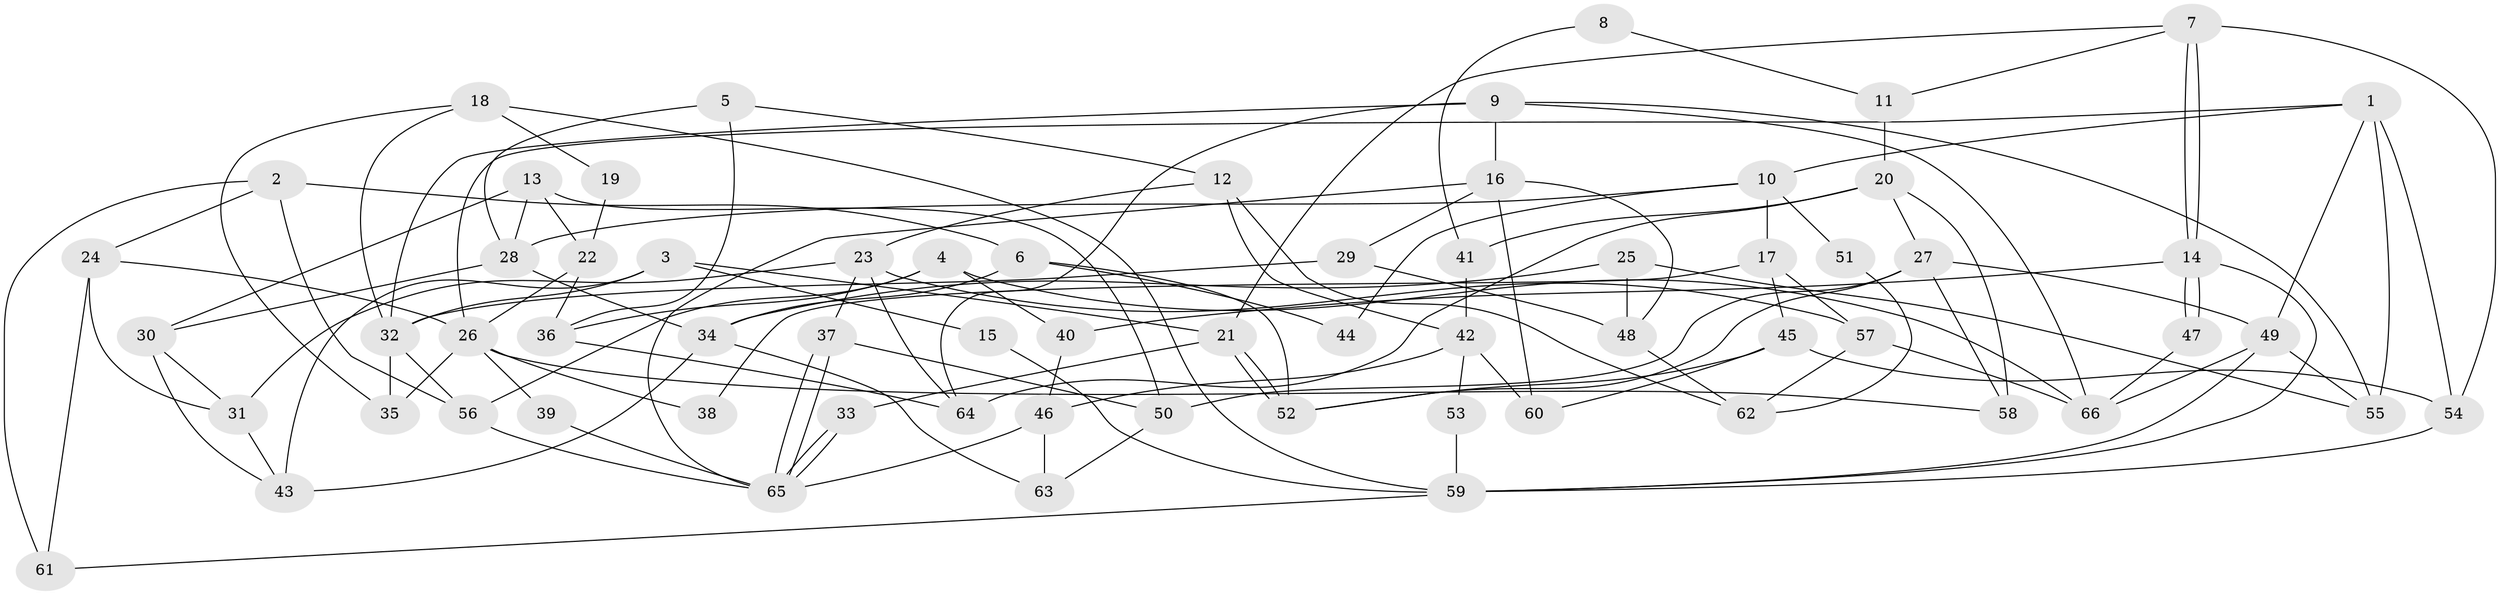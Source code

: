 // coarse degree distribution, {11: 0.06060606060606061, 6: 0.15151515151515152, 9: 0.06060606060606061, 4: 0.24242424242424243, 3: 0.12121212121212122, 8: 0.06060606060606061, 2: 0.18181818181818182, 5: 0.06060606060606061, 7: 0.06060606060606061}
// Generated by graph-tools (version 1.1) at 2025/50/03/04/25 22:50:50]
// undirected, 66 vertices, 132 edges
graph export_dot {
  node [color=gray90,style=filled];
  1;
  2;
  3;
  4;
  5;
  6;
  7;
  8;
  9;
  10;
  11;
  12;
  13;
  14;
  15;
  16;
  17;
  18;
  19;
  20;
  21;
  22;
  23;
  24;
  25;
  26;
  27;
  28;
  29;
  30;
  31;
  32;
  33;
  34;
  35;
  36;
  37;
  38;
  39;
  40;
  41;
  42;
  43;
  44;
  45;
  46;
  47;
  48;
  49;
  50;
  51;
  52;
  53;
  54;
  55;
  56;
  57;
  58;
  59;
  60;
  61;
  62;
  63;
  64;
  65;
  66;
  1 -- 49;
  1 -- 10;
  1 -- 26;
  1 -- 54;
  1 -- 55;
  2 -- 24;
  2 -- 56;
  2 -- 6;
  2 -- 61;
  3 -- 43;
  3 -- 21;
  3 -- 15;
  3 -- 32;
  4 -- 40;
  4 -- 56;
  4 -- 36;
  4 -- 66;
  5 -- 28;
  5 -- 36;
  5 -- 12;
  6 -- 52;
  6 -- 34;
  6 -- 44;
  7 -- 14;
  7 -- 14;
  7 -- 54;
  7 -- 11;
  7 -- 21;
  8 -- 11;
  8 -- 41;
  9 -- 66;
  9 -- 55;
  9 -- 16;
  9 -- 32;
  9 -- 64;
  10 -- 28;
  10 -- 17;
  10 -- 44;
  10 -- 51;
  11 -- 20;
  12 -- 23;
  12 -- 42;
  12 -- 62;
  13 -- 22;
  13 -- 50;
  13 -- 28;
  13 -- 30;
  14 -- 47;
  14 -- 47;
  14 -- 40;
  14 -- 59;
  15 -- 59;
  16 -- 65;
  16 -- 29;
  16 -- 48;
  16 -- 60;
  17 -- 57;
  17 -- 45;
  17 -- 38;
  18 -- 59;
  18 -- 32;
  18 -- 19;
  18 -- 35;
  19 -- 22;
  20 -- 27;
  20 -- 58;
  20 -- 41;
  20 -- 64;
  21 -- 52;
  21 -- 52;
  21 -- 33;
  22 -- 36;
  22 -- 26;
  23 -- 31;
  23 -- 64;
  23 -- 37;
  23 -- 57;
  24 -- 31;
  24 -- 26;
  24 -- 61;
  25 -- 48;
  25 -- 55;
  25 -- 34;
  26 -- 35;
  26 -- 38;
  26 -- 39;
  26 -- 58;
  27 -- 52;
  27 -- 49;
  27 -- 50;
  27 -- 58;
  28 -- 34;
  28 -- 30;
  29 -- 32;
  29 -- 48;
  30 -- 31;
  30 -- 43;
  31 -- 43;
  32 -- 35;
  32 -- 56;
  33 -- 65;
  33 -- 65;
  34 -- 43;
  34 -- 63;
  36 -- 64;
  37 -- 65;
  37 -- 65;
  37 -- 50;
  39 -- 65;
  40 -- 46;
  41 -- 42;
  42 -- 46;
  42 -- 53;
  42 -- 60;
  45 -- 54;
  45 -- 60;
  45 -- 52;
  46 -- 65;
  46 -- 63;
  47 -- 66;
  48 -- 62;
  49 -- 59;
  49 -- 66;
  49 -- 55;
  50 -- 63;
  51 -- 62;
  53 -- 59;
  54 -- 59;
  56 -- 65;
  57 -- 62;
  57 -- 66;
  59 -- 61;
}
